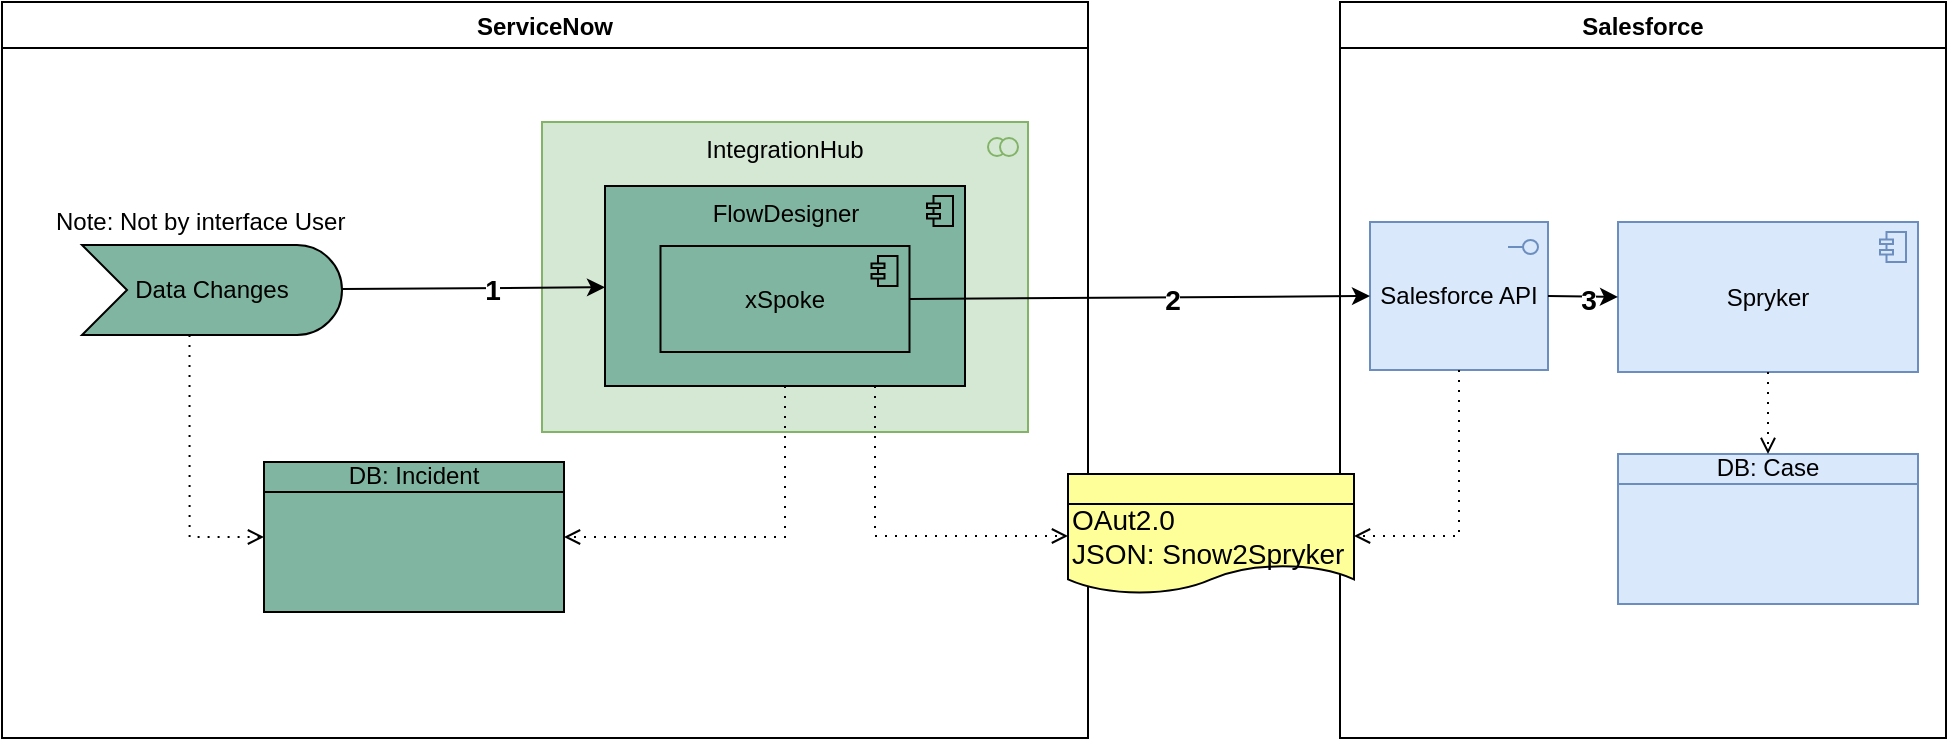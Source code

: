<mxfile version="16.5.4" pages="2"><diagram id="TwjGwYmGREkL8a1qZLIq" name="Snow2SolMan"><mxGraphModel dx="888" dy="626" grid="0" gridSize="10" guides="1" tooltips="1" connect="1" arrows="1" fold="1" page="1" pageScale="1" pageWidth="1169" pageHeight="827" math="0" shadow="0"><root><mxCell id="81XK1yoCQP8enkCrRyyv-0"/><mxCell id="81XK1yoCQP8enkCrRyyv-1" parent="81XK1yoCQP8enkCrRyyv-0"/><mxCell id="MqtlnmOGcYz5GBzI8yuI-0" value="Salesforce" style="swimlane;" parent="81XK1yoCQP8enkCrRyyv-1" vertex="1"><mxGeometry x="760" y="188" width="303" height="368" as="geometry"/></mxCell><mxCell id="81XK1yoCQP8enkCrRyyv-10" value="Spryker" style="html=1;outlineConnect=0;whiteSpace=wrap;fillColor=#dae8fc;shape=mxgraph.archimate3.application;appType=comp;archiType=square;strokeColor=#6c8ebf;" parent="MqtlnmOGcYz5GBzI8yuI-0" vertex="1"><mxGeometry x="139" y="110" width="150" height="75" as="geometry"/></mxCell><mxCell id="h9Nvad7lfALyBZjj1p7K-0" value="Salesforce API" style="html=1;outlineConnect=0;whiteSpace=wrap;fillColor=#dae8fc;shape=mxgraph.archimate3.application;appType=interface;archiType=square;strokeColor=#6c8ebf;" vertex="1" parent="MqtlnmOGcYz5GBzI8yuI-0"><mxGeometry x="15" y="110" width="89" height="74" as="geometry"/></mxCell><mxCell id="jWsT2XQ5yUzfdX3nsJ4X-5" value="" style="edgeStyle=none;rounded=0;orthogonalLoop=1;jettySize=auto;html=1;entryX=0;entryY=0.5;entryDx=0;entryDy=0;entryPerimeter=0;exitX=1;exitY=0.5;exitDx=0;exitDy=0;exitPerimeter=0;fillColor=#00b9f2;" parent="MqtlnmOGcYz5GBzI8yuI-0" source="h9Nvad7lfALyBZjj1p7K-0" target="81XK1yoCQP8enkCrRyyv-10" edge="1"><mxGeometry relative="1" as="geometry"><mxPoint x="-21" y="194" as="sourcePoint"/><mxPoint x="108" y="451.5" as="targetPoint"/></mxGeometry></mxCell><mxCell id="jWsT2XQ5yUzfdX3nsJ4X-6" value="&lt;font style=&quot;font-size: 14px&quot;&gt;&lt;b&gt;3&lt;/b&gt;&lt;/font&gt;" style="edgeLabel;html=1;align=center;verticalAlign=middle;resizable=0;points=[];fillColor=#00b9f2;" parent="jWsT2XQ5yUzfdX3nsJ4X-5" vertex="1" connectable="0"><mxGeometry x="0.139" relative="1" as="geometry"><mxPoint y="1" as="offset"/></mxGeometry></mxCell><mxCell id="81XK1yoCQP8enkCrRyyv-11" value="DB: Case" style="html=1;outlineConnect=0;whiteSpace=wrap;fillColor=#dae8fc;shape=mxgraph.archimate3.businessObject;overflow=fill;strokeColor=#6c8ebf;" parent="MqtlnmOGcYz5GBzI8yuI-0" vertex="1"><mxGeometry x="139" y="226" width="150" height="75" as="geometry"/></mxCell><mxCell id="jWsT2XQ5yUzfdX3nsJ4X-7" value="" style="edgeStyle=orthogonalEdgeStyle;html=1;endArrow=open;elbow=vertical;endFill=0;dashed=1;dashPattern=1 4;rounded=0;exitX=0.5;exitY=1;exitDx=0;exitDy=0;exitPerimeter=0;fillColor=#00b9f2;" parent="MqtlnmOGcYz5GBzI8yuI-0" source="81XK1yoCQP8enkCrRyyv-10" target="81XK1yoCQP8enkCrRyyv-11" edge="1"><mxGeometry width="160" relative="1" as="geometry"><mxPoint x="-308" y="254" as="sourcePoint"/><mxPoint x="-428" y="299" as="targetPoint"/></mxGeometry></mxCell><mxCell id="vdYNZJYuUwpsePkWU7jM-0" value="ServiceNow" style="swimlane;" parent="81XK1yoCQP8enkCrRyyv-1" vertex="1"><mxGeometry x="91" y="188" width="543" height="368" as="geometry"/></mxCell><mxCell id="HMI-hT8k7Fz9uOf3o8LM-0" value="IntegrationHub" style="html=1;outlineConnect=0;whiteSpace=wrap;fillColor=#d5e8d4;shape=mxgraph.archimate3.application;appType=collab;archiType=square;verticalAlign=top;strokeColor=#82b366;" vertex="1" parent="vdYNZJYuUwpsePkWU7jM-0"><mxGeometry x="270" y="60" width="243" height="155" as="geometry"/></mxCell><mxCell id="81XK1yoCQP8enkCrRyyv-7" value="FlowDesigner" style="html=1;outlineConnect=0;whiteSpace=wrap;fillColor=#80b6a1;shape=mxgraph.archimate3.application;appType=comp;archiType=square;verticalAlign=top;" parent="vdYNZJYuUwpsePkWU7jM-0" vertex="1"><mxGeometry x="301.5" y="92" width="180" height="100" as="geometry"/></mxCell><mxCell id="HMI-hT8k7Fz9uOf3o8LM-1" value="xSpoke" style="html=1;outlineConnect=0;whiteSpace=wrap;fillColor=#80b6a1;shape=mxgraph.archimate3.application;appType=comp;archiType=square;verticalAlign=middle;" vertex="1" parent="vdYNZJYuUwpsePkWU7jM-0"><mxGeometry x="329.25" y="122" width="124.5" height="53" as="geometry"/></mxCell><mxCell id="KBhlS53yO6O22ywVHkjc-0" value="Note: Not by interface User" style="text;html=1;align=left;verticalAlign=middle;resizable=0;points=[];autosize=1;strokeColor=none;fillColor=none;" parent="vdYNZJYuUwpsePkWU7jM-0" vertex="1"><mxGeometry x="25" y="101" width="155" height="18" as="geometry"/></mxCell><mxCell id="81XK1yoCQP8enkCrRyyv-2" value="DB: Incident" style="html=1;outlineConnect=0;whiteSpace=wrap;fillColor=#80b6a1;shape=mxgraph.archimate3.businessObject;overflow=fill" parent="vdYNZJYuUwpsePkWU7jM-0" vertex="1"><mxGeometry x="131" y="230" width="150" height="75" as="geometry"/></mxCell><mxCell id="81XK1yoCQP8enkCrRyyv-15" value="" style="edgeStyle=orthogonalEdgeStyle;html=1;endArrow=open;elbow=vertical;endFill=0;dashed=1;dashPattern=1 4;rounded=0;exitX=0.5;exitY=1;exitDx=0;exitDy=0;exitPerimeter=0;entryX=1;entryY=0.5;entryDx=0;entryDy=0;entryPerimeter=0;fillColor=#80b6a1;" parent="vdYNZJYuUwpsePkWU7jM-0" source="81XK1yoCQP8enkCrRyyv-7" target="81XK1yoCQP8enkCrRyyv-2" edge="1"><mxGeometry width="160" relative="1" as="geometry"><mxPoint x="729" y="555.5" as="sourcePoint"/><mxPoint x="889" y="555.5" as="targetPoint"/></mxGeometry></mxCell><mxCell id="81XK1yoCQP8enkCrRyyv-13" value="" style="edgeStyle=none;rounded=0;orthogonalLoop=1;jettySize=auto;html=1;fillColor=#80b6a1;" parent="81XK1yoCQP8enkCrRyyv-1" source="81XK1yoCQP8enkCrRyyv-3" target="81XK1yoCQP8enkCrRyyv-7" edge="1"><mxGeometry relative="1" as="geometry"/></mxCell><mxCell id="jWsT2XQ5yUzfdX3nsJ4X-2" value="&lt;font style=&quot;font-size: 14px&quot;&gt;&lt;b&gt;1&lt;/b&gt;&lt;/font&gt;" style="edgeLabel;html=1;align=center;verticalAlign=middle;resizable=0;points=[];fillColor=#80b6a1;" parent="81XK1yoCQP8enkCrRyyv-13" vertex="1" connectable="0"><mxGeometry x="0.139" relative="1" as="geometry"><mxPoint y="1" as="offset"/></mxGeometry></mxCell><mxCell id="81XK1yoCQP8enkCrRyyv-3" value="Data Changes" style="html=1;outlineConnect=0;whiteSpace=wrap;fillColor=#80b6a1;shape=mxgraph.archimate3.event;" parent="81XK1yoCQP8enkCrRyyv-1" vertex="1"><mxGeometry x="131" y="309.5" width="130" height="45" as="geometry"/></mxCell><mxCell id="81XK1yoCQP8enkCrRyyv-14" value="" style="edgeStyle=orthogonalEdgeStyle;html=1;endArrow=open;elbow=vertical;endFill=0;dashed=1;dashPattern=1 4;rounded=0;exitX=0;exitY=0;exitDx=53.75;exitDy=45;exitPerimeter=0;entryX=0;entryY=0.5;entryDx=0;entryDy=0;entryPerimeter=0;fillColor=#80b6a1;" parent="81XK1yoCQP8enkCrRyyv-1" source="81XK1yoCQP8enkCrRyyv-3" target="81XK1yoCQP8enkCrRyyv-2" edge="1"><mxGeometry width="160" relative="1" as="geometry"><mxPoint x="820" y="743.5" as="sourcePoint"/><mxPoint x="980" y="743.5" as="targetPoint"/></mxGeometry></mxCell><mxCell id="jWsT2XQ5yUzfdX3nsJ4X-3" value="" style="edgeStyle=none;rounded=0;orthogonalLoop=1;jettySize=auto;html=1;exitX=1;exitY=0.5;exitDx=0;exitDy=0;exitPerimeter=0;entryX=0;entryY=0.5;entryDx=0;entryDy=0;entryPerimeter=0;" parent="81XK1yoCQP8enkCrRyyv-1" source="HMI-hT8k7Fz9uOf3o8LM-1" target="h9Nvad7lfALyBZjj1p7K-0" edge="1"><mxGeometry relative="1" as="geometry"><mxPoint x="430" y="533.5" as="sourcePoint"/><mxPoint x="721" y="307" as="targetPoint"/></mxGeometry></mxCell><mxCell id="jWsT2XQ5yUzfdX3nsJ4X-4" value="&lt;font style=&quot;font-size: 14px&quot;&gt;&lt;b&gt;2&lt;/b&gt;&lt;/font&gt;" style="edgeLabel;html=1;align=center;verticalAlign=middle;resizable=0;points=[];" parent="jWsT2XQ5yUzfdX3nsJ4X-3" vertex="1" connectable="0"><mxGeometry x="0.139" relative="1" as="geometry"><mxPoint y="1" as="offset"/></mxGeometry></mxCell><mxCell id="jWsT2XQ5yUzfdX3nsJ4X-24" value="OAut2.0&lt;br&gt;&lt;div&gt;JSON: Snow2Spryker&lt;/div&gt;" style="html=1;outlineConnect=0;whiteSpace=wrap;fillColor=#ffff99;shape=mxgraph.archimate3.representation;fontSize=14;align=left;" parent="81XK1yoCQP8enkCrRyyv-1" vertex="1"><mxGeometry x="624" y="424" width="143" height="62" as="geometry"/></mxCell><mxCell id="jWsT2XQ5yUzfdX3nsJ4X-25" value="" style="edgeStyle=orthogonalEdgeStyle;html=1;endArrow=open;elbow=vertical;endFill=0;dashed=1;dashPattern=1 4;rounded=0;exitX=0.75;exitY=1;exitDx=0;exitDy=0;exitPerimeter=0;fillColor=#80b6a1;entryX=0;entryY=0.5;entryDx=0;entryDy=0;entryPerimeter=0;" parent="81XK1yoCQP8enkCrRyyv-1" source="81XK1yoCQP8enkCrRyyv-7" target="jWsT2XQ5yUzfdX3nsJ4X-24" edge="1"><mxGeometry width="160" relative="1" as="geometry"><mxPoint x="433" y="426" as="sourcePoint"/><mxPoint x="392" y="483.5" as="targetPoint"/></mxGeometry></mxCell><mxCell id="jWsT2XQ5yUzfdX3nsJ4X-27" value="" style="edgeStyle=orthogonalEdgeStyle;html=1;endArrow=open;elbow=vertical;endFill=0;dashed=1;dashPattern=1 4;rounded=0;exitX=0.5;exitY=1;exitDx=0;exitDy=0;exitPerimeter=0;entryX=1;entryY=0.5;entryDx=0;entryDy=0;entryPerimeter=0;fillColor=#80b6a1;" parent="81XK1yoCQP8enkCrRyyv-1" source="h9Nvad7lfALyBZjj1p7K-0" target="jWsT2XQ5yUzfdX3nsJ4X-24" edge="1"><mxGeometry width="160" relative="1" as="geometry"><mxPoint x="685.5" y="419.5" as="sourcePoint"/><mxPoint x="798" y="463" as="targetPoint"/></mxGeometry></mxCell></root></mxGraphModel></diagram><diagram name="SolMan2Snow" id="dzXLgFu5kCELv6eDoe2H"><mxGraphModel dx="888" dy="626" grid="0" gridSize="10" guides="1" tooltips="1" connect="1" arrows="1" fold="1" page="1" pageScale="1" pageWidth="1169" pageHeight="827" math="0" shadow="0"><root><mxCell id="F9APMmuDTnzzyMu7kRmX-0"/><mxCell id="F9APMmuDTnzzyMu7kRmX-1" parent="F9APMmuDTnzzyMu7kRmX-0"/><mxCell id="qsrvD96HAVr1Hq4GsfjR-0" value="SolMan" style="swimlane;" parent="F9APMmuDTnzzyMu7kRmX-1" vertex="1"><mxGeometry x="677" y="199" width="393" height="368" as="geometry"/></mxCell><mxCell id="ruSx7ASNIpoHtBBjnpcI-0" value="ServiceNow" style="swimlane;" parent="F9APMmuDTnzzyMu7kRmX-1" vertex="1"><mxGeometry x="79" y="199" width="377" height="368" as="geometry"/></mxCell><mxCell id="U7hU7KtPK79yw-BazNi6-0" value="Considered alternative to &quot;Scripted REST API&quot; were:&lt;div align=&quot;left&quot;&gt;1) Destination Table REST API&lt;/div&gt;&lt;div align=&quot;left&quot;&gt;2) Import table REST API&lt;br&gt;&lt;/div&gt;" style="text;html=1;align=left;verticalAlign=middle;resizable=0;points=[];autosize=1;strokeColor=none;fillColor=none;" parent="ruSx7ASNIpoHtBBjnpcI-0" vertex="1"><mxGeometry x="75" y="62" width="290" height="46" as="geometry"/></mxCell><mxCell id="F9APMmuDTnzzyMu7kRmX-18" value="Data Changes" style="html=1;outlineConnect=0;whiteSpace=wrap;fillColor=#EAFFE9;shape=mxgraph.archimate3.event;direction=west;" parent="F9APMmuDTnzzyMu7kRmX-1" vertex="1"><mxGeometry x="927" y="334.5" width="130" height="45" as="geometry"/></mxCell><mxCell id="F9APMmuDTnzzyMu7kRmX-19" value="DB: Change Document" style="html=1;outlineConnect=0;whiteSpace=wrap;fillColor=#EAFFE9;shape=mxgraph.archimate3.businessObject;overflow=fill" parent="F9APMmuDTnzzyMu7kRmX-1" vertex="1"><mxGeometry x="823" y="434.5" width="150" height="75" as="geometry"/></mxCell><mxCell id="F9APMmuDTnzzyMu7kRmX-20" value="SolMan" style="html=1;outlineConnect=0;whiteSpace=wrap;fillColor=#EAFFE9;shape=mxgraph.archimate3.application;appType=comp;archiType=square;" parent="F9APMmuDTnzzyMu7kRmX-1" vertex="1"><mxGeometry x="703" y="319.5" width="150" height="75" as="geometry"/></mxCell><mxCell id="F9APMmuDTnzzyMu7kRmX-21" value="Conigma" style="html=1;outlineConnect=0;whiteSpace=wrap;fillColor=#EAFFE9;shape=mxgraph.archimate3.application;appType=collab;archiType=square;" parent="F9APMmuDTnzzyMu7kRmX-1" vertex="1"><mxGeometry x="479" y="318.25" width="150" height="75" as="geometry"/></mxCell><mxCell id="F9APMmuDTnzzyMu7kRmX-22" value="ServiceNow: Scripted REST API" style="html=1;outlineConnect=0;whiteSpace=wrap;fillColor=#80b6a1;shape=mxgraph.archimate3.application;appType=comp;archiType=square;" parent="F9APMmuDTnzzyMu7kRmX-1" vertex="1"><mxGeometry x="222" y="317" width="180" height="77.5" as="geometry"/></mxCell><mxCell id="F9APMmuDTnzzyMu7kRmX-23" value="DB: Change Request+Task" style="html=1;outlineConnect=0;whiteSpace=wrap;fillColor=#80b6a1;shape=mxgraph.archimate3.businessObject;overflow=fill" parent="F9APMmuDTnzzyMu7kRmX-1" vertex="1"><mxGeometry x="113" y="434.5" width="150" height="75" as="geometry"/></mxCell><mxCell id="F9APMmuDTnzzyMu7kRmX-24" value="" style="edgeStyle=orthogonalEdgeStyle;html=1;endArrow=open;elbow=vertical;endFill=0;dashed=1;dashPattern=1 4;rounded=0;exitX=0;exitY=0;exitDx=53.75;exitDy=0;exitPerimeter=0;fillColor=#00b9f2;entryX=1;entryY=0.5;entryDx=0;entryDy=0;entryPerimeter=0;" parent="F9APMmuDTnzzyMu7kRmX-1" source="F9APMmuDTnzzyMu7kRmX-18" target="F9APMmuDTnzzyMu7kRmX-19" edge="1"><mxGeometry width="160" relative="1" as="geometry"><mxPoint x="916.5" y="314.5" as="sourcePoint"/><mxPoint x="961.5" y="372" as="targetPoint"/></mxGeometry></mxCell><mxCell id="F9APMmuDTnzzyMu7kRmX-25" value="" style="edgeStyle=orthogonalEdgeStyle;html=1;endArrow=open;elbow=vertical;endFill=0;dashed=1;dashPattern=1 4;rounded=0;exitX=0.5;exitY=1;exitDx=0;exitDy=0;exitPerimeter=0;fillColor=#00b9f2;entryX=0;entryY=0.5;entryDx=0;entryDy=0;entryPerimeter=0;" parent="F9APMmuDTnzzyMu7kRmX-1" source="F9APMmuDTnzzyMu7kRmX-20" target="F9APMmuDTnzzyMu7kRmX-19" edge="1"><mxGeometry width="160" relative="1" as="geometry"><mxPoint x="673" y="434.5" as="sourcePoint"/><mxPoint x="718" y="492" as="targetPoint"/></mxGeometry></mxCell><mxCell id="F9APMmuDTnzzyMu7kRmX-26" value="" style="edgeStyle=orthogonalEdgeStyle;html=1;endArrow=open;elbow=vertical;endFill=0;dashed=1;dashPattern=1 4;rounded=0;exitX=0.5;exitY=1;exitDx=0;exitDy=0;exitPerimeter=0;fillColor=#00b9f2;entryX=1;entryY=0.5;entryDx=0;entryDy=0;entryPerimeter=0;" parent="F9APMmuDTnzzyMu7kRmX-1" source="F9APMmuDTnzzyMu7kRmX-22" target="F9APMmuDTnzzyMu7kRmX-23" edge="1"><mxGeometry width="160" relative="1" as="geometry"><mxPoint x="683" y="444.5" as="sourcePoint"/><mxPoint x="728" y="502" as="targetPoint"/></mxGeometry></mxCell><mxCell id="F9APMmuDTnzzyMu7kRmX-27" value="" style="edgeStyle=none;rounded=0;orthogonalLoop=1;jettySize=auto;html=1;fillColor=#80b6a1;exitX=1;exitY=0.5;exitDx=0;exitDy=0;exitPerimeter=0;entryX=1;entryY=0.5;entryDx=0;entryDy=0;entryPerimeter=0;" parent="F9APMmuDTnzzyMu7kRmX-1" source="F9APMmuDTnzzyMu7kRmX-18" target="F9APMmuDTnzzyMu7kRmX-20" edge="1"><mxGeometry relative="1" as="geometry"><mxPoint x="803" y="207.5" as="sourcePoint"/><mxPoint x="653" y="207.5" as="targetPoint"/></mxGeometry></mxCell><mxCell id="F9APMmuDTnzzyMu7kRmX-28" value="&lt;font style=&quot;font-size: 14px&quot;&gt;&lt;b&gt;A&lt;/b&gt;&lt;/font&gt;" style="edgeLabel;html=1;align=center;verticalAlign=middle;resizable=0;points=[];fillColor=#80b6a1;" parent="F9APMmuDTnzzyMu7kRmX-27" vertex="1" connectable="0"><mxGeometry x="0.139" relative="1" as="geometry"><mxPoint y="1" as="offset"/></mxGeometry></mxCell><mxCell id="F9APMmuDTnzzyMu7kRmX-29" value="" style="edgeStyle=none;rounded=0;orthogonalLoop=1;jettySize=auto;html=1;fillColor=#80b6a1;exitX=0;exitY=0.5;exitDx=0;exitDy=0;exitPerimeter=0;" parent="F9APMmuDTnzzyMu7kRmX-1" source="F9APMmuDTnzzyMu7kRmX-20" target="F9APMmuDTnzzyMu7kRmX-21" edge="1"><mxGeometry relative="1" as="geometry"><mxPoint x="674" y="435.75" as="sourcePoint"/><mxPoint x="544" y="434.5" as="targetPoint"/></mxGeometry></mxCell><mxCell id="F9APMmuDTnzzyMu7kRmX-30" value="&lt;font style=&quot;font-size: 14px&quot;&gt;&lt;b&gt;B&lt;/b&gt;&lt;/font&gt;" style="edgeLabel;html=1;align=center;verticalAlign=middle;resizable=0;points=[];fillColor=#80b6a1;" parent="F9APMmuDTnzzyMu7kRmX-29" vertex="1" connectable="0"><mxGeometry x="0.139" relative="1" as="geometry"><mxPoint y="1" as="offset"/></mxGeometry></mxCell><mxCell id="F9APMmuDTnzzyMu7kRmX-31" value="" style="edgeStyle=none;rounded=0;orthogonalLoop=1;jettySize=auto;html=1;fillColor=#80b6a1;exitX=0;exitY=0.5;exitDx=0;exitDy=0;exitPerimeter=0;entryX=1;entryY=0.5;entryDx=0;entryDy=0;entryPerimeter=0;" parent="F9APMmuDTnzzyMu7kRmX-1" source="F9APMmuDTnzzyMu7kRmX-21" target="F9APMmuDTnzzyMu7kRmX-22" edge="1"><mxGeometry relative="1" as="geometry"><mxPoint x="553" y="455.75" as="sourcePoint"/><mxPoint x="423" y="454.5" as="targetPoint"/></mxGeometry></mxCell><mxCell id="F9APMmuDTnzzyMu7kRmX-32" value="&lt;font style=&quot;font-size: 14px&quot;&gt;&lt;b&gt;C&lt;/b&gt;&lt;/font&gt;" style="edgeLabel;html=1;align=center;verticalAlign=middle;resizable=0;points=[];fillColor=#80b6a1;" parent="F9APMmuDTnzzyMu7kRmX-31" vertex="1" connectable="0"><mxGeometry x="0.139" relative="1" as="geometry"><mxPoint y="1" as="offset"/></mxGeometry></mxCell><mxCell id="F9APMmuDTnzzyMu7kRmX-36" value="" style="edgeStyle=orthogonalEdgeStyle;html=1;endArrow=open;elbow=vertical;endFill=0;dashed=1;dashPattern=1 4;rounded=0;exitX=0.5;exitY=1;exitDx=0;exitDy=0;exitPerimeter=0;entryX=1;entryY=0.5;entryDx=0;entryDy=0;entryPerimeter=0;fillColor=#80b6a1;" parent="F9APMmuDTnzzyMu7kRmX-1" source="F9APMmuDTnzzyMu7kRmX-21" target="F9APMmuDTnzzyMu7kRmX-38" edge="1"><mxGeometry width="160" relative="1" as="geometry"><mxPoint x="361" y="-23" as="sourcePoint"/><mxPoint x="320" y="34.5" as="targetPoint"/></mxGeometry></mxCell><mxCell id="F9APMmuDTnzzyMu7kRmX-37" value="" style="edgeStyle=orthogonalEdgeStyle;html=1;endArrow=open;elbow=vertical;endFill=0;dashed=1;dashPattern=1 4;rounded=0;exitX=0.75;exitY=1;exitDx=0;exitDy=0;exitPerimeter=0;fillColor=#80b6a1;entryX=0;entryY=0.5;entryDx=0;entryDy=0;entryPerimeter=0;" parent="F9APMmuDTnzzyMu7kRmX-1" source="F9APMmuDTnzzyMu7kRmX-22" target="F9APMmuDTnzzyMu7kRmX-38" edge="1"><mxGeometry width="160" relative="1" as="geometry"><mxPoint x="371" y="-13" as="sourcePoint"/><mxPoint x="330" y="44.5" as="targetPoint"/></mxGeometry></mxCell><mxCell id="F9APMmuDTnzzyMu7kRmX-38" value="JSON: SolMan2Snow" style="html=1;outlineConnect=0;whiteSpace=wrap;fillColor=#ffff99;shape=mxgraph.archimate3.representation;fontSize=14;align=left;" parent="F9APMmuDTnzzyMu7kRmX-1" vertex="1"><mxGeometry x="392" y="434.5" width="143" height="62" as="geometry"/></mxCell></root></mxGraphModel></diagram></mxfile>